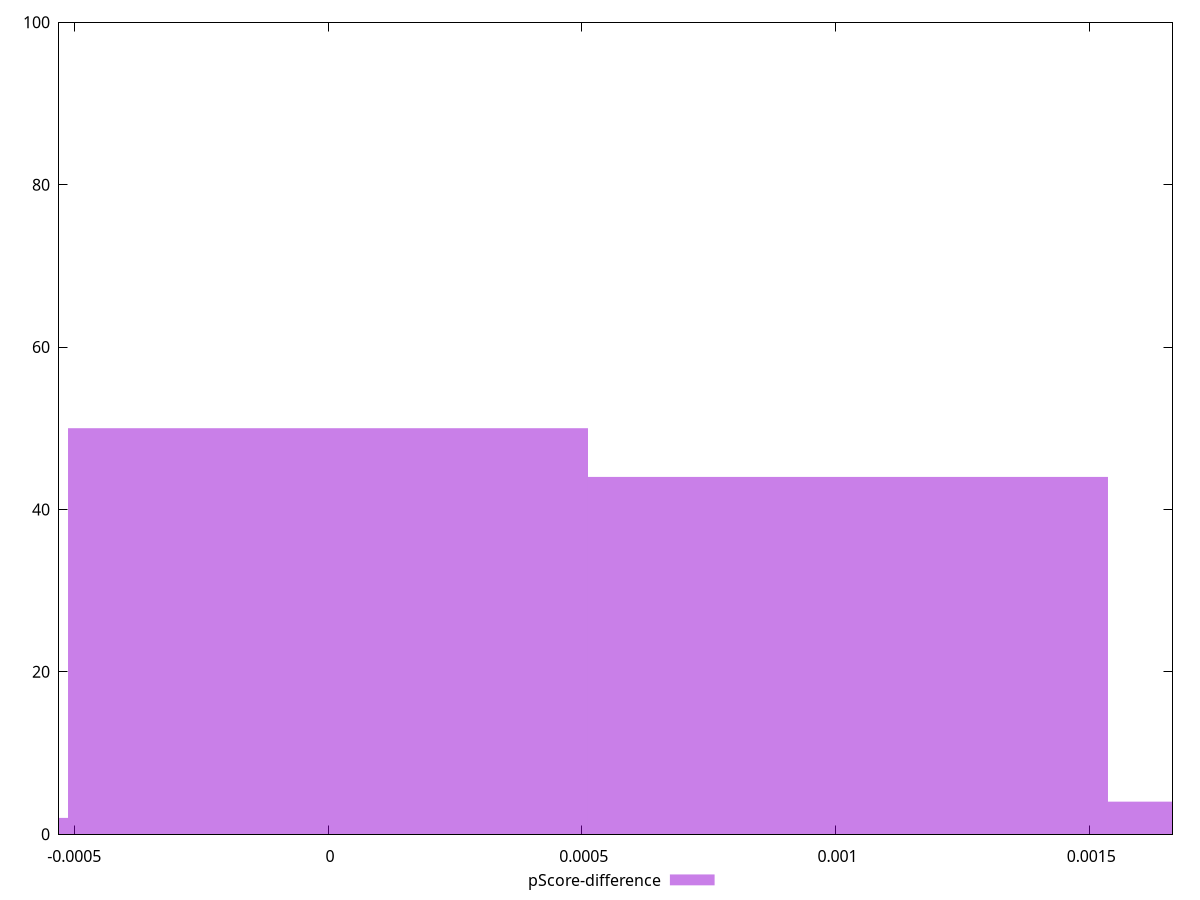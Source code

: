 reset

$pScoreDifference <<EOF
0 50
-0.0010245802556181104 2
0.0010245802556181104 44
0.002049160511236221 4
EOF

set key outside below
set boxwidth 0.0010245802556181104
set xrange [-0.0005300565572609051:0.001663997808019957]
set yrange [0:100]
set trange [0:100]
set style fill transparent solid 0.5 noborder
set terminal svg size 640, 490 enhanced background rgb 'white'
set output "reports/report_00031_2021-02-24T23-18-18.084Z/largest-contentful-paint/samples/agenda/pScore-difference/histogram.svg"

plot $pScoreDifference title "pScore-difference" with boxes

reset
